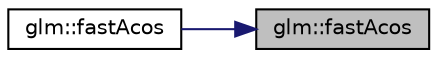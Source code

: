 digraph "glm::fastAcos"
{
 // LATEX_PDF_SIZE
  edge [fontname="Helvetica",fontsize="10",labelfontname="Helvetica",labelfontsize="10"];
  node [fontname="Helvetica",fontsize="10",shape=record];
  rankdir="RL";
  Node1 [label="glm::fastAcos",height=0.2,width=0.4,color="black", fillcolor="grey75", style="filled", fontcolor="black",tooltip=" "];
  Node1 -> Node2 [dir="back",color="midnightblue",fontsize="10",style="solid",fontname="Helvetica"];
  Node2 [label="glm::fastAcos",height=0.2,width=0.4,color="black", fillcolor="white", style="filled",URL="$namespaceglm.html#a297ec5f203c6fec20424ef3703771067",tooltip=" "];
}

